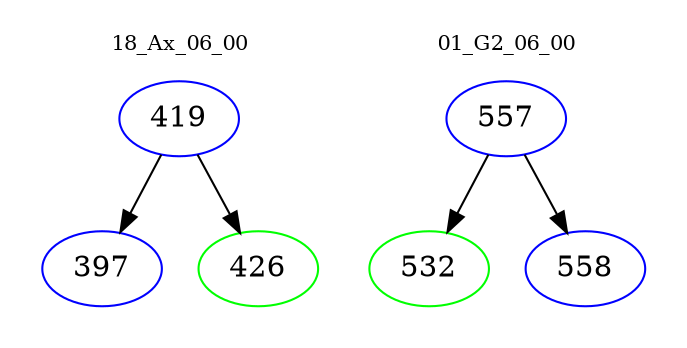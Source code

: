 digraph{
subgraph cluster_0 {
color = white
label = "18_Ax_06_00";
fontsize=10;
T0_419 [label="419", color="blue"]
T0_419 -> T0_397 [color="black"]
T0_397 [label="397", color="blue"]
T0_419 -> T0_426 [color="black"]
T0_426 [label="426", color="green"]
}
subgraph cluster_1 {
color = white
label = "01_G2_06_00";
fontsize=10;
T1_557 [label="557", color="blue"]
T1_557 -> T1_532 [color="black"]
T1_532 [label="532", color="green"]
T1_557 -> T1_558 [color="black"]
T1_558 [label="558", color="blue"]
}
}
